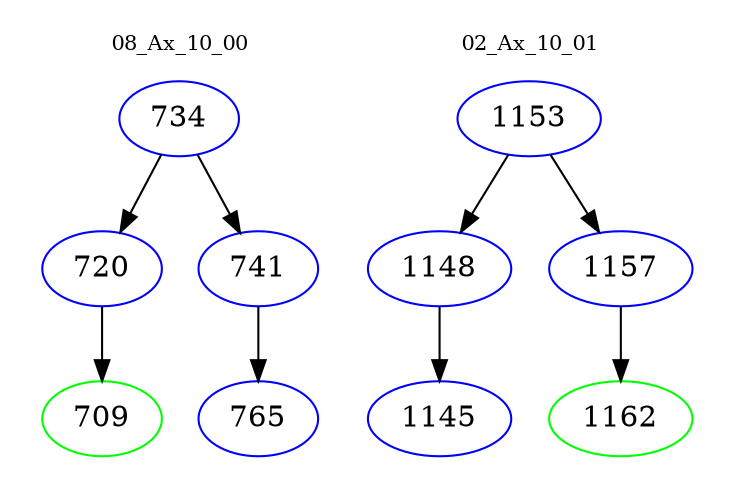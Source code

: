 digraph{
subgraph cluster_0 {
color = white
label = "08_Ax_10_00";
fontsize=10;
T0_734 [label="734", color="blue"]
T0_734 -> T0_720 [color="black"]
T0_720 [label="720", color="blue"]
T0_720 -> T0_709 [color="black"]
T0_709 [label="709", color="green"]
T0_734 -> T0_741 [color="black"]
T0_741 [label="741", color="blue"]
T0_741 -> T0_765 [color="black"]
T0_765 [label="765", color="blue"]
}
subgraph cluster_1 {
color = white
label = "02_Ax_10_01";
fontsize=10;
T1_1153 [label="1153", color="blue"]
T1_1153 -> T1_1148 [color="black"]
T1_1148 [label="1148", color="blue"]
T1_1148 -> T1_1145 [color="black"]
T1_1145 [label="1145", color="blue"]
T1_1153 -> T1_1157 [color="black"]
T1_1157 [label="1157", color="blue"]
T1_1157 -> T1_1162 [color="black"]
T1_1162 [label="1162", color="green"]
}
}
